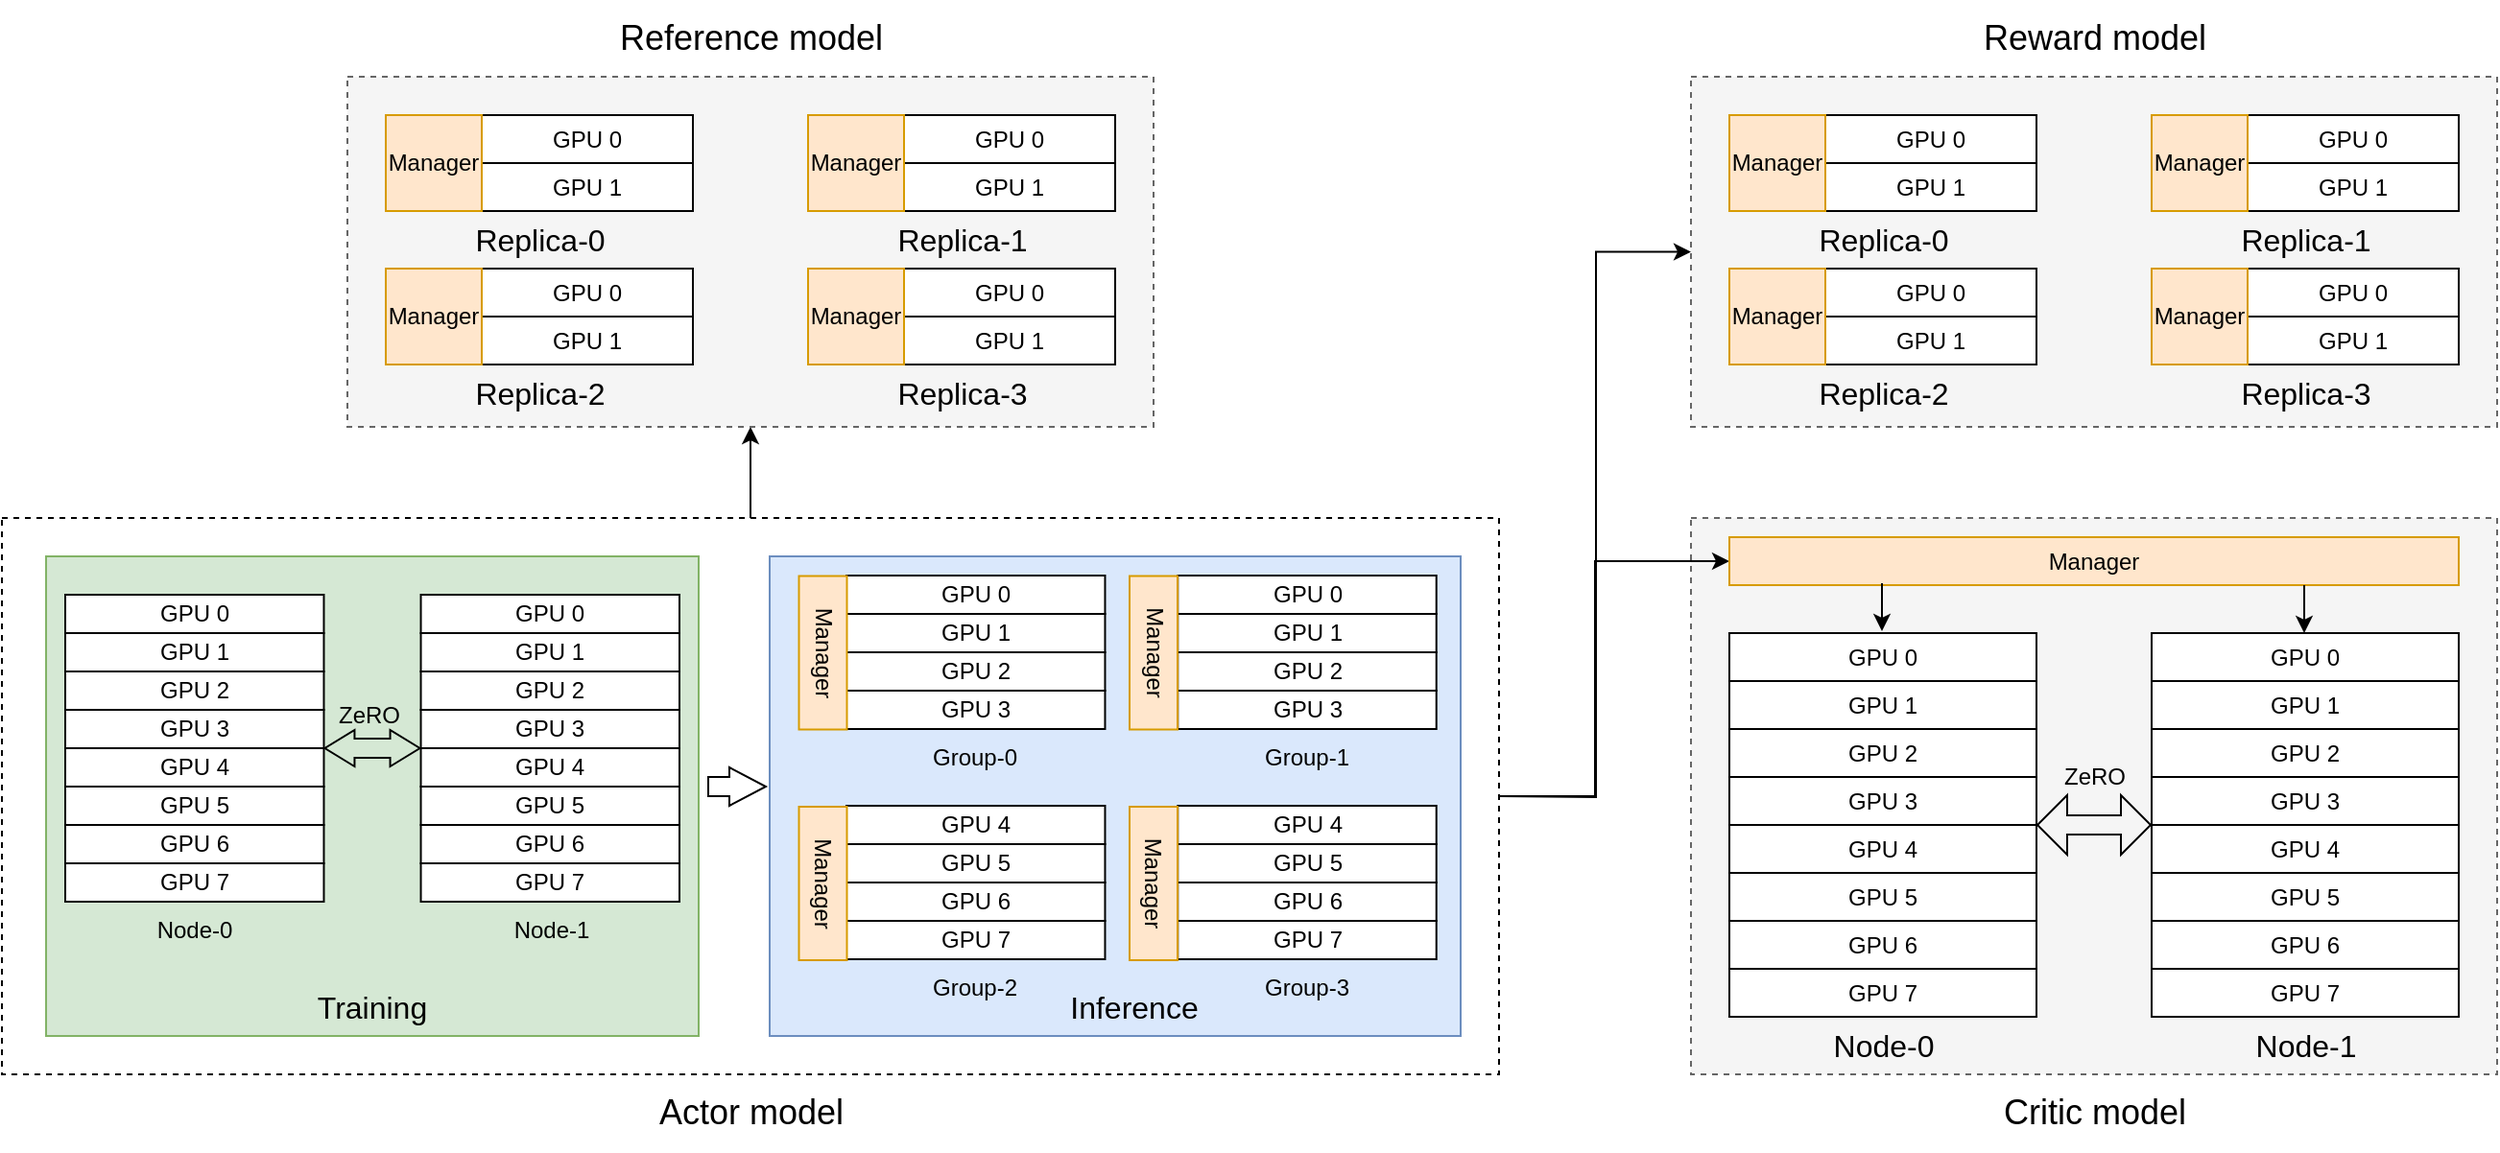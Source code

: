 <mxfile version="22.1.1" type="github">
  <diagram name="第 1 页" id="LGj4DEIW_rneHK2cbyDq">
    <mxGraphModel dx="1853" dy="655" grid="1" gridSize="10" guides="1" tooltips="1" connect="1" arrows="1" fold="1" page="1" pageScale="1" pageWidth="827" pageHeight="1169" math="0" shadow="0">
      <root>
        <mxCell id="0" />
        <mxCell id="1" parent="0" />
        <mxCell id="tK5RccIodpzXNDPs2a60-202" style="edgeStyle=orthogonalEdgeStyle;rounded=0;orthogonalLoop=1;jettySize=auto;html=1;exitX=0.5;exitY=0;exitDx=0;exitDy=0;entryX=0.5;entryY=1;entryDx=0;entryDy=0;" edge="1" parent="1" source="tK5RccIodpzXNDPs2a60-201" target="tK5RccIodpzXNDPs2a60-1">
          <mxGeometry relative="1" as="geometry" />
        </mxCell>
        <mxCell id="tK5RccIodpzXNDPs2a60-201" value="" style="rounded=0;whiteSpace=wrap;html=1;dashed=1;fillColor=none;" vertex="1" parent="1">
          <mxGeometry x="-280" y="580" width="780" height="290" as="geometry" />
        </mxCell>
        <mxCell id="tK5RccIodpzXNDPs2a60-1" value="" style="rounded=0;whiteSpace=wrap;html=1;fillColor=#f5f5f5;dashed=1;fontColor=#333333;strokeColor=#666666;" vertex="1" parent="1">
          <mxGeometry x="-100" y="350" width="420" height="182.5" as="geometry" />
        </mxCell>
        <mxCell id="tK5RccIodpzXNDPs2a60-2" value="" style="rounded=0;whiteSpace=wrap;html=1;fillColor=#f5f5f5;dashed=1;fontColor=#333333;strokeColor=#666666;" vertex="1" parent="1">
          <mxGeometry x="600" y="350" width="420" height="182.5" as="geometry" />
        </mxCell>
        <mxCell id="tK5RccIodpzXNDPs2a60-3" value="" style="rounded=0;whiteSpace=wrap;html=1;fillColor=#f5f5f5;dashed=1;fontColor=#333333;strokeColor=#666666;" vertex="1" parent="1">
          <mxGeometry x="600" y="580" width="420" height="290" as="geometry" />
        </mxCell>
        <mxCell id="tK5RccIodpzXNDPs2a60-5" style="edgeStyle=orthogonalEdgeStyle;rounded=0;orthogonalLoop=1;jettySize=auto;html=1;exitX=1;exitY=0.5;exitDx=0;exitDy=0;entryX=0;entryY=0.5;entryDx=0;entryDy=0;" edge="1" parent="1" target="tK5RccIodpzXNDPs2a60-2">
          <mxGeometry relative="1" as="geometry">
            <mxPoint x="500" y="725" as="sourcePoint" />
          </mxGeometry>
        </mxCell>
        <mxCell id="tK5RccIodpzXNDPs2a60-6" style="edgeStyle=orthogonalEdgeStyle;rounded=0;orthogonalLoop=1;jettySize=auto;html=1;exitX=1;exitY=0.5;exitDx=0;exitDy=0;entryX=0;entryY=0.5;entryDx=0;entryDy=0;" edge="1" parent="1" target="tK5RccIodpzXNDPs2a60-88">
          <mxGeometry relative="1" as="geometry">
            <Array as="points">
              <mxPoint x="550" y="725" />
              <mxPoint x="550" y="603" />
            </Array>
            <mxPoint x="500" y="725" as="sourcePoint" />
          </mxGeometry>
        </mxCell>
        <mxCell id="tK5RccIodpzXNDPs2a60-30" value="&lt;font style=&quot;font-size: 18px;&quot;&gt;Actor model&lt;/font&gt;" style="text;html=1;align=center;verticalAlign=middle;resizable=0;points=[];autosize=1;strokeColor=none;fillColor=none;" vertex="1" parent="1">
          <mxGeometry x="50" y="870" width="120" height="40" as="geometry" />
        </mxCell>
        <mxCell id="tK5RccIodpzXNDPs2a60-31" value="GPU 0" style="rounded=0;whiteSpace=wrap;html=1;movable=1;resizable=1;rotatable=1;deletable=1;editable=1;locked=0;connectable=1;" vertex="1" parent="1">
          <mxGeometry x="-30" y="370" width="110" height="25" as="geometry" />
        </mxCell>
        <mxCell id="tK5RccIodpzXNDPs2a60-32" value="GPU 1" style="rounded=0;whiteSpace=wrap;html=1;movable=1;resizable=1;rotatable=1;deletable=1;editable=1;locked=0;connectable=1;" vertex="1" parent="1">
          <mxGeometry x="-30" y="395" width="110" height="25" as="geometry" />
        </mxCell>
        <mxCell id="tK5RccIodpzXNDPs2a60-33" value="Replica-0" style="text;html=1;align=center;verticalAlign=middle;resizable=0;points=[];autosize=1;strokeColor=none;fillColor=none;fontSize=16;" vertex="1" parent="1">
          <mxGeometry x="-45" y="420" width="90" height="30" as="geometry" />
        </mxCell>
        <mxCell id="tK5RccIodpzXNDPs2a60-34" value="&lt;font style=&quot;font-size: 18px;&quot;&gt;Reference model&lt;/font&gt;" style="text;html=1;align=center;verticalAlign=middle;resizable=0;points=[];autosize=1;strokeColor=none;fillColor=none;" vertex="1" parent="1">
          <mxGeometry x="30" y="310" width="160" height="40" as="geometry" />
        </mxCell>
        <mxCell id="tK5RccIodpzXNDPs2a60-35" value="" style="group" vertex="1" connectable="0" parent="1">
          <mxGeometry x="620" y="640" width="160" height="200" as="geometry" />
        </mxCell>
        <mxCell id="tK5RccIodpzXNDPs2a60-36" value="GPU 0" style="rounded=0;whiteSpace=wrap;html=1;movable=1;resizable=1;rotatable=1;deletable=1;editable=1;locked=0;connectable=1;" vertex="1" parent="tK5RccIodpzXNDPs2a60-35">
          <mxGeometry width="160" height="25" as="geometry" />
        </mxCell>
        <mxCell id="tK5RccIodpzXNDPs2a60-37" value="GPU 1" style="rounded=0;whiteSpace=wrap;html=1;movable=1;resizable=1;rotatable=1;deletable=1;editable=1;locked=0;connectable=1;" vertex="1" parent="tK5RccIodpzXNDPs2a60-35">
          <mxGeometry y="25" width="160" height="25" as="geometry" />
        </mxCell>
        <mxCell id="tK5RccIodpzXNDPs2a60-38" value="GPU 2" style="rounded=0;whiteSpace=wrap;html=1;movable=1;resizable=1;rotatable=1;deletable=1;editable=1;locked=0;connectable=1;" vertex="1" parent="tK5RccIodpzXNDPs2a60-35">
          <mxGeometry y="50" width="160" height="25" as="geometry" />
        </mxCell>
        <mxCell id="tK5RccIodpzXNDPs2a60-39" value="GPU 3" style="rounded=0;whiteSpace=wrap;html=1;movable=1;resizable=1;rotatable=1;deletable=1;editable=1;locked=0;connectable=1;" vertex="1" parent="tK5RccIodpzXNDPs2a60-35">
          <mxGeometry y="75" width="160" height="25" as="geometry" />
        </mxCell>
        <mxCell id="tK5RccIodpzXNDPs2a60-40" value="GPU 4" style="rounded=0;whiteSpace=wrap;html=1;movable=1;resizable=1;rotatable=1;deletable=1;editable=1;locked=0;connectable=1;" vertex="1" parent="tK5RccIodpzXNDPs2a60-35">
          <mxGeometry y="100" width="160" height="25" as="geometry" />
        </mxCell>
        <mxCell id="tK5RccIodpzXNDPs2a60-41" value="GPU 5" style="rounded=0;whiteSpace=wrap;html=1;movable=1;resizable=1;rotatable=1;deletable=1;editable=1;locked=0;connectable=1;" vertex="1" parent="tK5RccIodpzXNDPs2a60-35">
          <mxGeometry y="125" width="160" height="25" as="geometry" />
        </mxCell>
        <mxCell id="tK5RccIodpzXNDPs2a60-42" value="GPU 6" style="rounded=0;whiteSpace=wrap;html=1;movable=1;resizable=1;rotatable=1;deletable=1;editable=1;locked=0;connectable=1;" vertex="1" parent="tK5RccIodpzXNDPs2a60-35">
          <mxGeometry y="150" width="160" height="25" as="geometry" />
        </mxCell>
        <mxCell id="tK5RccIodpzXNDPs2a60-43" value="GPU 7" style="rounded=0;whiteSpace=wrap;html=1;movable=1;resizable=1;rotatable=1;deletable=1;editable=1;locked=0;connectable=1;" vertex="1" parent="tK5RccIodpzXNDPs2a60-35">
          <mxGeometry y="175" width="160" height="25" as="geometry" />
        </mxCell>
        <mxCell id="tK5RccIodpzXNDPs2a60-44" value="" style="group" vertex="1" connectable="0" parent="1">
          <mxGeometry x="840" y="640" width="160" height="200" as="geometry" />
        </mxCell>
        <mxCell id="tK5RccIodpzXNDPs2a60-45" value="GPU 0" style="rounded=0;whiteSpace=wrap;html=1;movable=1;resizable=1;rotatable=1;deletable=1;editable=1;locked=0;connectable=1;" vertex="1" parent="tK5RccIodpzXNDPs2a60-44">
          <mxGeometry width="160" height="25" as="geometry" />
        </mxCell>
        <mxCell id="tK5RccIodpzXNDPs2a60-46" value="GPU 1" style="rounded=0;whiteSpace=wrap;html=1;movable=1;resizable=1;rotatable=1;deletable=1;editable=1;locked=0;connectable=1;" vertex="1" parent="tK5RccIodpzXNDPs2a60-44">
          <mxGeometry y="25" width="160" height="25" as="geometry" />
        </mxCell>
        <mxCell id="tK5RccIodpzXNDPs2a60-47" value="GPU 2" style="rounded=0;whiteSpace=wrap;html=1;movable=1;resizable=1;rotatable=1;deletable=1;editable=1;locked=0;connectable=1;" vertex="1" parent="tK5RccIodpzXNDPs2a60-44">
          <mxGeometry y="50" width="160" height="25" as="geometry" />
        </mxCell>
        <mxCell id="tK5RccIodpzXNDPs2a60-48" value="GPU 3" style="rounded=0;whiteSpace=wrap;html=1;movable=1;resizable=1;rotatable=1;deletable=1;editable=1;locked=0;connectable=1;" vertex="1" parent="tK5RccIodpzXNDPs2a60-44">
          <mxGeometry y="75" width="160" height="25" as="geometry" />
        </mxCell>
        <mxCell id="tK5RccIodpzXNDPs2a60-49" value="GPU 4" style="rounded=0;whiteSpace=wrap;html=1;movable=1;resizable=1;rotatable=1;deletable=1;editable=1;locked=0;connectable=1;" vertex="1" parent="tK5RccIodpzXNDPs2a60-44">
          <mxGeometry y="100" width="160" height="25" as="geometry" />
        </mxCell>
        <mxCell id="tK5RccIodpzXNDPs2a60-50" value="GPU 5" style="rounded=0;whiteSpace=wrap;html=1;movable=1;resizable=1;rotatable=1;deletable=1;editable=1;locked=0;connectable=1;" vertex="1" parent="tK5RccIodpzXNDPs2a60-44">
          <mxGeometry y="125" width="160" height="25" as="geometry" />
        </mxCell>
        <mxCell id="tK5RccIodpzXNDPs2a60-51" value="GPU 6" style="rounded=0;whiteSpace=wrap;html=1;movable=1;resizable=1;rotatable=1;deletable=1;editable=1;locked=0;connectable=1;" vertex="1" parent="tK5RccIodpzXNDPs2a60-44">
          <mxGeometry y="150" width="160" height="25" as="geometry" />
        </mxCell>
        <mxCell id="tK5RccIodpzXNDPs2a60-52" value="GPU 7" style="rounded=0;whiteSpace=wrap;html=1;movable=1;resizable=1;rotatable=1;deletable=1;editable=1;locked=0;connectable=1;" vertex="1" parent="tK5RccIodpzXNDPs2a60-44">
          <mxGeometry y="175" width="160" height="25" as="geometry" />
        </mxCell>
        <mxCell id="tK5RccIodpzXNDPs2a60-53" value="Node-0" style="text;html=1;align=center;verticalAlign=middle;resizable=0;points=[];autosize=1;strokeColor=none;fillColor=none;fontSize=16;" vertex="1" parent="1">
          <mxGeometry x="660" y="840" width="80" height="30" as="geometry" />
        </mxCell>
        <mxCell id="tK5RccIodpzXNDPs2a60-54" value="Node-1" style="text;html=1;align=center;verticalAlign=middle;resizable=0;points=[];autosize=1;strokeColor=none;fillColor=none;fontSize=16;" vertex="1" parent="1">
          <mxGeometry x="880" y="840" width="80" height="30" as="geometry" />
        </mxCell>
        <mxCell id="tK5RccIodpzXNDPs2a60-55" value="" style="shape=flexArrow;endArrow=classic;startArrow=classic;html=1;rounded=0;exitX=0;exitY=0;exitDx=0;exitDy=0;width=10;endSize=4.83;startSize=4.83;" edge="1" parent="1" source="tK5RccIodpzXNDPs2a60-49">
          <mxGeometry width="100" height="100" relative="1" as="geometry">
            <mxPoint x="870" y="780" as="sourcePoint" />
            <mxPoint x="780" y="740" as="targetPoint" />
          </mxGeometry>
        </mxCell>
        <mxCell id="tK5RccIodpzXNDPs2a60-56" value="ZeRO" style="text;html=1;align=center;verticalAlign=middle;resizable=0;points=[];autosize=1;strokeColor=none;fillColor=none;" vertex="1" parent="1">
          <mxGeometry x="780" y="700" width="60" height="30" as="geometry" />
        </mxCell>
        <mxCell id="tK5RccIodpzXNDPs2a60-57" value="&lt;font style=&quot;font-size: 18px;&quot;&gt;Critic model&lt;/font&gt;" style="text;html=1;align=center;verticalAlign=middle;resizable=0;points=[];autosize=1;strokeColor=none;fillColor=none;" vertex="1" parent="1">
          <mxGeometry x="750" y="870" width="120" height="40" as="geometry" />
        </mxCell>
        <mxCell id="tK5RccIodpzXNDPs2a60-58" value="Manager" style="rounded=0;whiteSpace=wrap;html=1;fillColor=#ffe6cc;strokeColor=#d79b00;" vertex="1" parent="1">
          <mxGeometry x="-80" y="370" width="50" height="50" as="geometry" />
        </mxCell>
        <mxCell id="tK5RccIodpzXNDPs2a60-59" value="GPU 0" style="rounded=0;whiteSpace=wrap;html=1;movable=1;resizable=1;rotatable=1;deletable=1;editable=1;locked=0;connectable=1;" vertex="1" parent="1">
          <mxGeometry x="190" y="370" width="110" height="25" as="geometry" />
        </mxCell>
        <mxCell id="tK5RccIodpzXNDPs2a60-60" value="GPU 1" style="rounded=0;whiteSpace=wrap;html=1;movable=1;resizable=1;rotatable=1;deletable=1;editable=1;locked=0;connectable=1;" vertex="1" parent="1">
          <mxGeometry x="190" y="395" width="110" height="25" as="geometry" />
        </mxCell>
        <mxCell id="tK5RccIodpzXNDPs2a60-61" value="Replica-1" style="text;html=1;align=center;verticalAlign=middle;resizable=0;points=[];autosize=1;strokeColor=none;fillColor=none;fontSize=16;" vertex="1" parent="1">
          <mxGeometry x="175" y="420" width="90" height="30" as="geometry" />
        </mxCell>
        <mxCell id="tK5RccIodpzXNDPs2a60-62" value="Manager" style="rounded=0;whiteSpace=wrap;html=1;fillColor=#ffe6cc;strokeColor=#d79b00;" vertex="1" parent="1">
          <mxGeometry x="140" y="370" width="50" height="50" as="geometry" />
        </mxCell>
        <mxCell id="tK5RccIodpzXNDPs2a60-63" value="GPU 0" style="rounded=0;whiteSpace=wrap;html=1;movable=1;resizable=1;rotatable=1;deletable=1;editable=1;locked=0;connectable=1;" vertex="1" parent="1">
          <mxGeometry x="-30" y="450" width="110" height="25" as="geometry" />
        </mxCell>
        <mxCell id="tK5RccIodpzXNDPs2a60-64" value="GPU 1" style="rounded=0;whiteSpace=wrap;html=1;movable=1;resizable=1;rotatable=1;deletable=1;editable=1;locked=0;connectable=1;" vertex="1" parent="1">
          <mxGeometry x="-30" y="475" width="110" height="25" as="geometry" />
        </mxCell>
        <mxCell id="tK5RccIodpzXNDPs2a60-65" value="Replica-2" style="text;html=1;align=center;verticalAlign=middle;resizable=0;points=[];autosize=1;strokeColor=none;fillColor=none;fontSize=16;" vertex="1" parent="1">
          <mxGeometry x="-45" y="500" width="90" height="30" as="geometry" />
        </mxCell>
        <mxCell id="tK5RccIodpzXNDPs2a60-66" value="Manager" style="rounded=0;whiteSpace=wrap;html=1;fillColor=#ffe6cc;strokeColor=#d79b00;" vertex="1" parent="1">
          <mxGeometry x="-80" y="450" width="50" height="50" as="geometry" />
        </mxCell>
        <mxCell id="tK5RccIodpzXNDPs2a60-67" value="GPU 0" style="rounded=0;whiteSpace=wrap;html=1;movable=1;resizable=1;rotatable=1;deletable=1;editable=1;locked=0;connectable=1;" vertex="1" parent="1">
          <mxGeometry x="190" y="450" width="110" height="25" as="geometry" />
        </mxCell>
        <mxCell id="tK5RccIodpzXNDPs2a60-68" value="GPU 1" style="rounded=0;whiteSpace=wrap;html=1;movable=1;resizable=1;rotatable=1;deletable=1;editable=1;locked=0;connectable=1;" vertex="1" parent="1">
          <mxGeometry x="190" y="475" width="110" height="25" as="geometry" />
        </mxCell>
        <mxCell id="tK5RccIodpzXNDPs2a60-69" value="Replica-3" style="text;html=1;align=center;verticalAlign=middle;resizable=0;points=[];autosize=1;strokeColor=none;fillColor=none;fontSize=16;" vertex="1" parent="1">
          <mxGeometry x="175" y="500" width="90" height="30" as="geometry" />
        </mxCell>
        <mxCell id="tK5RccIodpzXNDPs2a60-70" value="Manager" style="rounded=0;whiteSpace=wrap;html=1;fillColor=#ffe6cc;strokeColor=#d79b00;" vertex="1" parent="1">
          <mxGeometry x="140" y="450" width="50" height="50" as="geometry" />
        </mxCell>
        <mxCell id="tK5RccIodpzXNDPs2a60-71" value="GPU 0" style="rounded=0;whiteSpace=wrap;html=1;movable=1;resizable=1;rotatable=1;deletable=1;editable=1;locked=0;connectable=1;" vertex="1" parent="1">
          <mxGeometry x="670" y="370" width="110" height="25" as="geometry" />
        </mxCell>
        <mxCell id="tK5RccIodpzXNDPs2a60-72" value="GPU 1" style="rounded=0;whiteSpace=wrap;html=1;movable=1;resizable=1;rotatable=1;deletable=1;editable=1;locked=0;connectable=1;" vertex="1" parent="1">
          <mxGeometry x="670" y="395" width="110" height="25" as="geometry" />
        </mxCell>
        <mxCell id="tK5RccIodpzXNDPs2a60-73" value="Replica-0" style="text;html=1;align=center;verticalAlign=middle;resizable=0;points=[];autosize=1;strokeColor=none;fillColor=none;fontSize=16;" vertex="1" parent="1">
          <mxGeometry x="655" y="420" width="90" height="30" as="geometry" />
        </mxCell>
        <mxCell id="tK5RccIodpzXNDPs2a60-74" value="&lt;font style=&quot;font-size: 18px;&quot;&gt;Reward model&lt;/font&gt;" style="text;html=1;align=center;verticalAlign=middle;resizable=0;points=[];autosize=1;strokeColor=none;fillColor=none;" vertex="1" parent="1">
          <mxGeometry x="740" y="310" width="140" height="40" as="geometry" />
        </mxCell>
        <mxCell id="tK5RccIodpzXNDPs2a60-75" value="Manager" style="rounded=0;whiteSpace=wrap;html=1;fillColor=#ffe6cc;strokeColor=#d79b00;" vertex="1" parent="1">
          <mxGeometry x="620" y="370" width="50" height="50" as="geometry" />
        </mxCell>
        <mxCell id="tK5RccIodpzXNDPs2a60-76" value="GPU 0" style="rounded=0;whiteSpace=wrap;html=1;movable=1;resizable=1;rotatable=1;deletable=1;editable=1;locked=0;connectable=1;" vertex="1" parent="1">
          <mxGeometry x="890" y="370" width="110" height="25" as="geometry" />
        </mxCell>
        <mxCell id="tK5RccIodpzXNDPs2a60-77" value="GPU 1" style="rounded=0;whiteSpace=wrap;html=1;movable=1;resizable=1;rotatable=1;deletable=1;editable=1;locked=0;connectable=1;" vertex="1" parent="1">
          <mxGeometry x="890" y="395" width="110" height="25" as="geometry" />
        </mxCell>
        <mxCell id="tK5RccIodpzXNDPs2a60-78" value="Replica-1" style="text;html=1;align=center;verticalAlign=middle;resizable=0;points=[];autosize=1;strokeColor=none;fillColor=none;fontSize=16;" vertex="1" parent="1">
          <mxGeometry x="875" y="420" width="90" height="30" as="geometry" />
        </mxCell>
        <mxCell id="tK5RccIodpzXNDPs2a60-79" value="Manager" style="rounded=0;whiteSpace=wrap;html=1;fillColor=#ffe6cc;strokeColor=#d79b00;" vertex="1" parent="1">
          <mxGeometry x="840" y="370" width="50" height="50" as="geometry" />
        </mxCell>
        <mxCell id="tK5RccIodpzXNDPs2a60-80" value="GPU 0" style="rounded=0;whiteSpace=wrap;html=1;movable=1;resizable=1;rotatable=1;deletable=1;editable=1;locked=0;connectable=1;" vertex="1" parent="1">
          <mxGeometry x="670" y="450" width="110" height="25" as="geometry" />
        </mxCell>
        <mxCell id="tK5RccIodpzXNDPs2a60-81" value="GPU 1" style="rounded=0;whiteSpace=wrap;html=1;movable=1;resizable=1;rotatable=1;deletable=1;editable=1;locked=0;connectable=1;" vertex="1" parent="1">
          <mxGeometry x="670" y="475" width="110" height="25" as="geometry" />
        </mxCell>
        <mxCell id="tK5RccIodpzXNDPs2a60-82" value="Replica-2" style="text;html=1;align=center;verticalAlign=middle;resizable=0;points=[];autosize=1;strokeColor=none;fillColor=none;fontSize=16;" vertex="1" parent="1">
          <mxGeometry x="655" y="500" width="90" height="30" as="geometry" />
        </mxCell>
        <mxCell id="tK5RccIodpzXNDPs2a60-83" value="Manager" style="rounded=0;whiteSpace=wrap;html=1;fillColor=#ffe6cc;strokeColor=#d79b00;" vertex="1" parent="1">
          <mxGeometry x="620" y="450" width="50" height="50" as="geometry" />
        </mxCell>
        <mxCell id="tK5RccIodpzXNDPs2a60-84" value="GPU 0" style="rounded=0;whiteSpace=wrap;html=1;movable=1;resizable=1;rotatable=1;deletable=1;editable=1;locked=0;connectable=1;" vertex="1" parent="1">
          <mxGeometry x="890" y="450" width="110" height="25" as="geometry" />
        </mxCell>
        <mxCell id="tK5RccIodpzXNDPs2a60-85" value="GPU 1" style="rounded=0;whiteSpace=wrap;html=1;movable=1;resizable=1;rotatable=1;deletable=1;editable=1;locked=0;connectable=1;" vertex="1" parent="1">
          <mxGeometry x="890" y="475" width="110" height="25" as="geometry" />
        </mxCell>
        <mxCell id="tK5RccIodpzXNDPs2a60-86" value="Replica-3" style="text;html=1;align=center;verticalAlign=middle;resizable=0;points=[];autosize=1;strokeColor=none;fillColor=none;fontSize=16;" vertex="1" parent="1">
          <mxGeometry x="875" y="500" width="90" height="30" as="geometry" />
        </mxCell>
        <mxCell id="tK5RccIodpzXNDPs2a60-87" value="Manager" style="rounded=0;whiteSpace=wrap;html=1;fillColor=#ffe6cc;strokeColor=#d79b00;" vertex="1" parent="1">
          <mxGeometry x="840" y="450" width="50" height="50" as="geometry" />
        </mxCell>
        <mxCell id="tK5RccIodpzXNDPs2a60-88" value="Manager" style="rounded=0;whiteSpace=wrap;html=1;fillColor=#ffe6cc;strokeColor=#d79b00;" vertex="1" parent="1">
          <mxGeometry x="620" y="590" width="380" height="25" as="geometry" />
        </mxCell>
        <mxCell id="tK5RccIodpzXNDPs2a60-89" value="" style="endArrow=classic;html=1;rounded=0;" edge="1" parent="1">
          <mxGeometry width="50" height="50" relative="1" as="geometry">
            <mxPoint x="919.5" y="615" as="sourcePoint" />
            <mxPoint x="919.5" y="640" as="targetPoint" />
          </mxGeometry>
        </mxCell>
        <mxCell id="tK5RccIodpzXNDPs2a60-90" value="" style="endArrow=classic;html=1;rounded=0;" edge="1" parent="1">
          <mxGeometry width="50" height="50" relative="1" as="geometry">
            <mxPoint x="699.5" y="614" as="sourcePoint" />
            <mxPoint x="699.5" y="639" as="targetPoint" />
          </mxGeometry>
        </mxCell>
        <mxCell id="tK5RccIodpzXNDPs2a60-195" value="" style="rounded=0;whiteSpace=wrap;html=1;fillColor=#dae8fc;strokeColor=#6c8ebf;" vertex="1" parent="1">
          <mxGeometry x="120" y="600" width="360" height="250" as="geometry" />
        </mxCell>
        <mxCell id="tK5RccIodpzXNDPs2a60-193" value="" style="rounded=0;whiteSpace=wrap;html=1;fillColor=#d5e8d4;strokeColor=#82b366;" vertex="1" parent="1">
          <mxGeometry x="-257" y="600" width="340" height="250" as="geometry" />
        </mxCell>
        <mxCell id="tK5RccIodpzXNDPs2a60-132" value="Node-0" style="text;html=1;align=center;verticalAlign=middle;resizable=0;points=[];autosize=1;strokeColor=none;fillColor=none;fontSize=12;" vertex="1" parent="1">
          <mxGeometry x="-209.63" y="780" width="60" height="30" as="geometry" />
        </mxCell>
        <mxCell id="tK5RccIodpzXNDPs2a60-133" value="Node-1" style="text;html=1;align=center;verticalAlign=middle;resizable=0;points=[];autosize=1;strokeColor=none;fillColor=none;fontSize=12;" vertex="1" parent="1">
          <mxGeometry x="-24.37" y="780" width="60" height="30" as="geometry" />
        </mxCell>
        <mxCell id="tK5RccIodpzXNDPs2a60-114" value="" style="group" vertex="1" connectable="0" parent="1">
          <mxGeometry x="-247" y="620" width="134.737" height="160" as="geometry" />
        </mxCell>
        <mxCell id="tK5RccIodpzXNDPs2a60-115" value="GPU 0" style="rounded=0;whiteSpace=wrap;html=1;movable=1;resizable=1;rotatable=1;deletable=1;editable=1;locked=0;connectable=1;" vertex="1" parent="tK5RccIodpzXNDPs2a60-114">
          <mxGeometry width="134.737" height="20" as="geometry" />
        </mxCell>
        <mxCell id="tK5RccIodpzXNDPs2a60-116" value="GPU 1" style="rounded=0;whiteSpace=wrap;html=1;movable=1;resizable=1;rotatable=1;deletable=1;editable=1;locked=0;connectable=1;" vertex="1" parent="tK5RccIodpzXNDPs2a60-114">
          <mxGeometry y="20" width="134.737" height="20" as="geometry" />
        </mxCell>
        <mxCell id="tK5RccIodpzXNDPs2a60-117" value="GPU 2" style="rounded=0;whiteSpace=wrap;html=1;movable=1;resizable=1;rotatable=1;deletable=1;editable=1;locked=0;connectable=1;" vertex="1" parent="tK5RccIodpzXNDPs2a60-114">
          <mxGeometry y="40" width="134.737" height="20" as="geometry" />
        </mxCell>
        <mxCell id="tK5RccIodpzXNDPs2a60-118" value="GPU 3" style="rounded=0;whiteSpace=wrap;html=1;movable=1;resizable=1;rotatable=1;deletable=1;editable=1;locked=0;connectable=1;" vertex="1" parent="tK5RccIodpzXNDPs2a60-114">
          <mxGeometry y="60" width="134.737" height="20" as="geometry" />
        </mxCell>
        <mxCell id="tK5RccIodpzXNDPs2a60-119" value="GPU 4" style="rounded=0;whiteSpace=wrap;html=1;movable=1;resizable=1;rotatable=1;deletable=1;editable=1;locked=0;connectable=1;" vertex="1" parent="tK5RccIodpzXNDPs2a60-114">
          <mxGeometry y="80" width="134.737" height="20" as="geometry" />
        </mxCell>
        <mxCell id="tK5RccIodpzXNDPs2a60-120" value="GPU 5" style="rounded=0;whiteSpace=wrap;html=1;movable=1;resizable=1;rotatable=1;deletable=1;editable=1;locked=0;connectable=1;" vertex="1" parent="tK5RccIodpzXNDPs2a60-114">
          <mxGeometry y="100" width="134.737" height="20" as="geometry" />
        </mxCell>
        <mxCell id="tK5RccIodpzXNDPs2a60-121" value="GPU 6" style="rounded=0;whiteSpace=wrap;html=1;movable=1;resizable=1;rotatable=1;deletable=1;editable=1;locked=0;connectable=1;" vertex="1" parent="tK5RccIodpzXNDPs2a60-114">
          <mxGeometry y="120" width="134.737" height="20" as="geometry" />
        </mxCell>
        <mxCell id="tK5RccIodpzXNDPs2a60-122" value="GPU 7" style="rounded=0;whiteSpace=wrap;html=1;movable=1;resizable=1;rotatable=1;deletable=1;editable=1;locked=0;connectable=1;" vertex="1" parent="tK5RccIodpzXNDPs2a60-114">
          <mxGeometry y="140" width="134.737" height="20" as="geometry" />
        </mxCell>
        <mxCell id="tK5RccIodpzXNDPs2a60-123" value="" style="group" vertex="1" connectable="0" parent="1">
          <mxGeometry x="-61.737" y="620" width="134.737" height="160" as="geometry" />
        </mxCell>
        <mxCell id="tK5RccIodpzXNDPs2a60-124" value="GPU 0" style="rounded=0;whiteSpace=wrap;html=1;movable=1;resizable=1;rotatable=1;deletable=1;editable=1;locked=0;connectable=1;" vertex="1" parent="tK5RccIodpzXNDPs2a60-123">
          <mxGeometry width="134.737" height="20" as="geometry" />
        </mxCell>
        <mxCell id="tK5RccIodpzXNDPs2a60-125" value="GPU 1" style="rounded=0;whiteSpace=wrap;html=1;movable=1;resizable=1;rotatable=1;deletable=1;editable=1;locked=0;connectable=1;" vertex="1" parent="tK5RccIodpzXNDPs2a60-123">
          <mxGeometry y="20" width="134.737" height="20" as="geometry" />
        </mxCell>
        <mxCell id="tK5RccIodpzXNDPs2a60-126" value="GPU 2" style="rounded=0;whiteSpace=wrap;html=1;movable=1;resizable=1;rotatable=1;deletable=1;editable=1;locked=0;connectable=1;" vertex="1" parent="tK5RccIodpzXNDPs2a60-123">
          <mxGeometry y="40" width="134.737" height="20" as="geometry" />
        </mxCell>
        <mxCell id="tK5RccIodpzXNDPs2a60-127" value="GPU 3" style="rounded=0;whiteSpace=wrap;html=1;movable=1;resizable=1;rotatable=1;deletable=1;editable=1;locked=0;connectable=1;" vertex="1" parent="tK5RccIodpzXNDPs2a60-123">
          <mxGeometry y="60" width="134.737" height="20" as="geometry" />
        </mxCell>
        <mxCell id="tK5RccIodpzXNDPs2a60-128" value="GPU 4" style="rounded=0;whiteSpace=wrap;html=1;movable=1;resizable=1;rotatable=1;deletable=1;editable=1;locked=0;connectable=1;" vertex="1" parent="tK5RccIodpzXNDPs2a60-123">
          <mxGeometry y="80" width="134.737" height="20" as="geometry" />
        </mxCell>
        <mxCell id="tK5RccIodpzXNDPs2a60-129" value="GPU 5" style="rounded=0;whiteSpace=wrap;html=1;movable=1;resizable=1;rotatable=1;deletable=1;editable=1;locked=0;connectable=1;" vertex="1" parent="tK5RccIodpzXNDPs2a60-123">
          <mxGeometry y="100" width="134.737" height="20" as="geometry" />
        </mxCell>
        <mxCell id="tK5RccIodpzXNDPs2a60-130" value="GPU 6" style="rounded=0;whiteSpace=wrap;html=1;movable=1;resizable=1;rotatable=1;deletable=1;editable=1;locked=0;connectable=1;" vertex="1" parent="tK5RccIodpzXNDPs2a60-123">
          <mxGeometry y="120" width="134.737" height="20" as="geometry" />
        </mxCell>
        <mxCell id="tK5RccIodpzXNDPs2a60-131" value="GPU 7" style="rounded=0;whiteSpace=wrap;html=1;movable=1;resizable=1;rotatable=1;deletable=1;editable=1;locked=0;connectable=1;" vertex="1" parent="tK5RccIodpzXNDPs2a60-123">
          <mxGeometry y="140" width="134.737" height="20" as="geometry" />
        </mxCell>
        <mxCell id="tK5RccIodpzXNDPs2a60-134" value="" style="shape=flexArrow;endArrow=classic;startArrow=classic;html=1;rounded=0;exitX=0;exitY=0;exitDx=0;exitDy=0;width=10;endSize=4.83;startSize=4.83;endWidth=8;startWidth=8;" edge="1" parent="1" source="tK5RccIodpzXNDPs2a60-128">
          <mxGeometry width="100" height="100" relative="1" as="geometry">
            <mxPoint x="-36.474" y="732" as="sourcePoint" />
            <mxPoint x="-112.263" y="700" as="targetPoint" />
          </mxGeometry>
        </mxCell>
        <mxCell id="tK5RccIodpzXNDPs2a60-135" value="ZeRO" style="text;html=1;align=center;verticalAlign=middle;resizable=0;points=[];autosize=1;strokeColor=none;fillColor=none;" vertex="1" parent="1">
          <mxGeometry x="-118.733" y="668" width="60" height="30" as="geometry" />
        </mxCell>
        <mxCell id="tK5RccIodpzXNDPs2a60-162" value="GPU 0" style="rounded=0;whiteSpace=wrap;html=1;movable=1;resizable=1;rotatable=1;deletable=1;editable=1;locked=0;connectable=1;" vertex="1" parent="1">
          <mxGeometry x="160" y="610" width="134.737" height="20" as="geometry" />
        </mxCell>
        <mxCell id="tK5RccIodpzXNDPs2a60-163" value="GPU 1" style="rounded=0;whiteSpace=wrap;html=1;movable=1;resizable=1;rotatable=1;deletable=1;editable=1;locked=0;connectable=1;" vertex="1" parent="1">
          <mxGeometry x="160" y="630" width="134.737" height="20" as="geometry" />
        </mxCell>
        <mxCell id="tK5RccIodpzXNDPs2a60-164" value="GPU 2" style="rounded=0;whiteSpace=wrap;html=1;movable=1;resizable=1;rotatable=1;deletable=1;editable=1;locked=0;connectable=1;" vertex="1" parent="1">
          <mxGeometry x="160" y="650" width="134.737" height="20" as="geometry" />
        </mxCell>
        <mxCell id="tK5RccIodpzXNDPs2a60-165" value="GPU 3" style="rounded=0;whiteSpace=wrap;html=1;movable=1;resizable=1;rotatable=1;deletable=1;editable=1;locked=0;connectable=1;" vertex="1" parent="1">
          <mxGeometry x="160" y="670" width="134.737" height="20" as="geometry" />
        </mxCell>
        <mxCell id="tK5RccIodpzXNDPs2a60-166" value="GPU 4" style="rounded=0;whiteSpace=wrap;html=1;movable=1;resizable=1;rotatable=1;deletable=1;editable=1;locked=0;connectable=1;" vertex="1" parent="1">
          <mxGeometry x="160" y="730" width="134.737" height="20" as="geometry" />
        </mxCell>
        <mxCell id="tK5RccIodpzXNDPs2a60-167" value="GPU 5" style="rounded=0;whiteSpace=wrap;html=1;movable=1;resizable=1;rotatable=1;deletable=1;editable=1;locked=0;connectable=1;" vertex="1" parent="1">
          <mxGeometry x="160" y="750" width="134.737" height="20" as="geometry" />
        </mxCell>
        <mxCell id="tK5RccIodpzXNDPs2a60-168" value="GPU 6" style="rounded=0;whiteSpace=wrap;html=1;movable=1;resizable=1;rotatable=1;deletable=1;editable=1;locked=0;connectable=1;" vertex="1" parent="1">
          <mxGeometry x="160" y="770" width="134.737" height="20" as="geometry" />
        </mxCell>
        <mxCell id="tK5RccIodpzXNDPs2a60-169" value="GPU 7" style="rounded=0;whiteSpace=wrap;html=1;movable=1;resizable=1;rotatable=1;deletable=1;editable=1;locked=0;connectable=1;" vertex="1" parent="1">
          <mxGeometry x="160" y="790" width="134.737" height="20" as="geometry" />
        </mxCell>
        <mxCell id="tK5RccIodpzXNDPs2a60-181" value="Group-0" style="text;html=1;strokeColor=none;fillColor=none;align=center;verticalAlign=middle;whiteSpace=wrap;rounded=0;fontSize=12;" vertex="1" parent="1">
          <mxGeometry x="192.37" y="690" width="70" height="30" as="geometry" />
        </mxCell>
        <mxCell id="tK5RccIodpzXNDPs2a60-182" value="Group-2" style="text;html=1;strokeColor=none;fillColor=none;align=center;verticalAlign=middle;whiteSpace=wrap;rounded=0;fontSize=12;" vertex="1" parent="1">
          <mxGeometry x="192.37" y="810" width="70" height="30" as="geometry" />
        </mxCell>
        <mxCell id="tK5RccIodpzXNDPs2a60-183" value="GPU 0" style="rounded=0;whiteSpace=wrap;html=1;movable=1;resizable=1;rotatable=1;deletable=1;editable=1;locked=0;connectable=1;" vertex="1" parent="1">
          <mxGeometry x="332.63" y="610" width="134.737" height="20" as="geometry" />
        </mxCell>
        <mxCell id="tK5RccIodpzXNDPs2a60-184" value="GPU 1" style="rounded=0;whiteSpace=wrap;html=1;movable=1;resizable=1;rotatable=1;deletable=1;editable=1;locked=0;connectable=1;" vertex="1" parent="1">
          <mxGeometry x="332.63" y="630" width="134.737" height="20" as="geometry" />
        </mxCell>
        <mxCell id="tK5RccIodpzXNDPs2a60-185" value="GPU 2" style="rounded=0;whiteSpace=wrap;html=1;movable=1;resizable=1;rotatable=1;deletable=1;editable=1;locked=0;connectable=1;" vertex="1" parent="1">
          <mxGeometry x="332.63" y="650" width="134.737" height="20" as="geometry" />
        </mxCell>
        <mxCell id="tK5RccIodpzXNDPs2a60-186" value="GPU 3" style="rounded=0;whiteSpace=wrap;html=1;movable=1;resizable=1;rotatable=1;deletable=1;editable=1;locked=0;connectable=1;" vertex="1" parent="1">
          <mxGeometry x="332.63" y="670" width="134.737" height="20" as="geometry" />
        </mxCell>
        <mxCell id="tK5RccIodpzXNDPs2a60-187" value="GPU 4" style="rounded=0;whiteSpace=wrap;html=1;movable=1;resizable=1;rotatable=1;deletable=1;editable=1;locked=0;connectable=1;" vertex="1" parent="1">
          <mxGeometry x="332.63" y="730" width="134.737" height="20" as="geometry" />
        </mxCell>
        <mxCell id="tK5RccIodpzXNDPs2a60-188" value="GPU 5" style="rounded=0;whiteSpace=wrap;html=1;movable=1;resizable=1;rotatable=1;deletable=1;editable=1;locked=0;connectable=1;" vertex="1" parent="1">
          <mxGeometry x="332.63" y="750" width="134.737" height="20" as="geometry" />
        </mxCell>
        <mxCell id="tK5RccIodpzXNDPs2a60-189" value="GPU 6" style="rounded=0;whiteSpace=wrap;html=1;movable=1;resizable=1;rotatable=1;deletable=1;editable=1;locked=0;connectable=1;" vertex="1" parent="1">
          <mxGeometry x="332.63" y="770" width="134.737" height="20" as="geometry" />
        </mxCell>
        <mxCell id="tK5RccIodpzXNDPs2a60-190" value="GPU 7" style="rounded=0;whiteSpace=wrap;html=1;movable=1;resizable=1;rotatable=1;deletable=1;editable=1;locked=0;connectable=1;" vertex="1" parent="1">
          <mxGeometry x="332.63" y="790" width="134.737" height="20" as="geometry" />
        </mxCell>
        <mxCell id="tK5RccIodpzXNDPs2a60-191" value="Group-1" style="text;html=1;strokeColor=none;fillColor=none;align=center;verticalAlign=middle;whiteSpace=wrap;rounded=0;fontSize=12;" vertex="1" parent="1">
          <mxGeometry x="365" y="690" width="70" height="30" as="geometry" />
        </mxCell>
        <mxCell id="tK5RccIodpzXNDPs2a60-192" value="Group-3" style="text;html=1;strokeColor=none;fillColor=none;align=center;verticalAlign=middle;whiteSpace=wrap;rounded=0;fontSize=12;" vertex="1" parent="1">
          <mxGeometry x="365" y="810" width="70" height="30" as="geometry" />
        </mxCell>
        <mxCell id="tK5RccIodpzXNDPs2a60-194" value="Training" style="text;html=1;strokeColor=none;fillColor=none;align=center;verticalAlign=middle;whiteSpace=wrap;rounded=0;fontSize=16;" vertex="1" parent="1">
          <mxGeometry x="-117" y="820" width="60" height="30" as="geometry" />
        </mxCell>
        <mxCell id="tK5RccIodpzXNDPs2a60-196" value="Inference" style="text;html=1;strokeColor=none;fillColor=none;align=center;verticalAlign=middle;whiteSpace=wrap;rounded=0;fontSize=16;" vertex="1" parent="1">
          <mxGeometry x="280" y="820" width="60" height="30" as="geometry" />
        </mxCell>
        <mxCell id="tK5RccIodpzXNDPs2a60-197" value="" style="html=1;shadow=0;dashed=0;align=center;verticalAlign=middle;shape=mxgraph.arrows2.arrow;dy=0.5;dx=19;notch=0;" vertex="1" parent="1">
          <mxGeometry x="88" y="710" width="30" height="20" as="geometry" />
        </mxCell>
        <mxCell id="tK5RccIodpzXNDPs2a60-203" value="Manager" style="rounded=0;whiteSpace=wrap;html=1;fillColor=#ffe6cc;strokeColor=#d79b00;direction=south;rotation=90;" vertex="1" parent="1">
          <mxGeometry x="107.75" y="637.75" width="80" height="25" as="geometry" />
        </mxCell>
        <mxCell id="tK5RccIodpzXNDPs2a60-205" value="Manager" style="rounded=0;whiteSpace=wrap;html=1;fillColor=#ffe6cc;strokeColor=#d79b00;direction=south;rotation=90;" vertex="1" parent="1">
          <mxGeometry x="280" y="637.75" width="80" height="25" as="geometry" />
        </mxCell>
        <mxCell id="tK5RccIodpzXNDPs2a60-206" value="Manager" style="rounded=0;whiteSpace=wrap;html=1;fillColor=#ffe6cc;strokeColor=#d79b00;direction=south;rotation=90;" vertex="1" parent="1">
          <mxGeometry x="107.75" y="758" width="80" height="25" as="geometry" />
        </mxCell>
        <mxCell id="tK5RccIodpzXNDPs2a60-207" value="Manager" style="rounded=0;whiteSpace=wrap;html=1;fillColor=#ffe6cc;strokeColor=#d79b00;direction=south;rotation=90;" vertex="1" parent="1">
          <mxGeometry x="280" y="758" width="80" height="25" as="geometry" />
        </mxCell>
      </root>
    </mxGraphModel>
  </diagram>
</mxfile>
